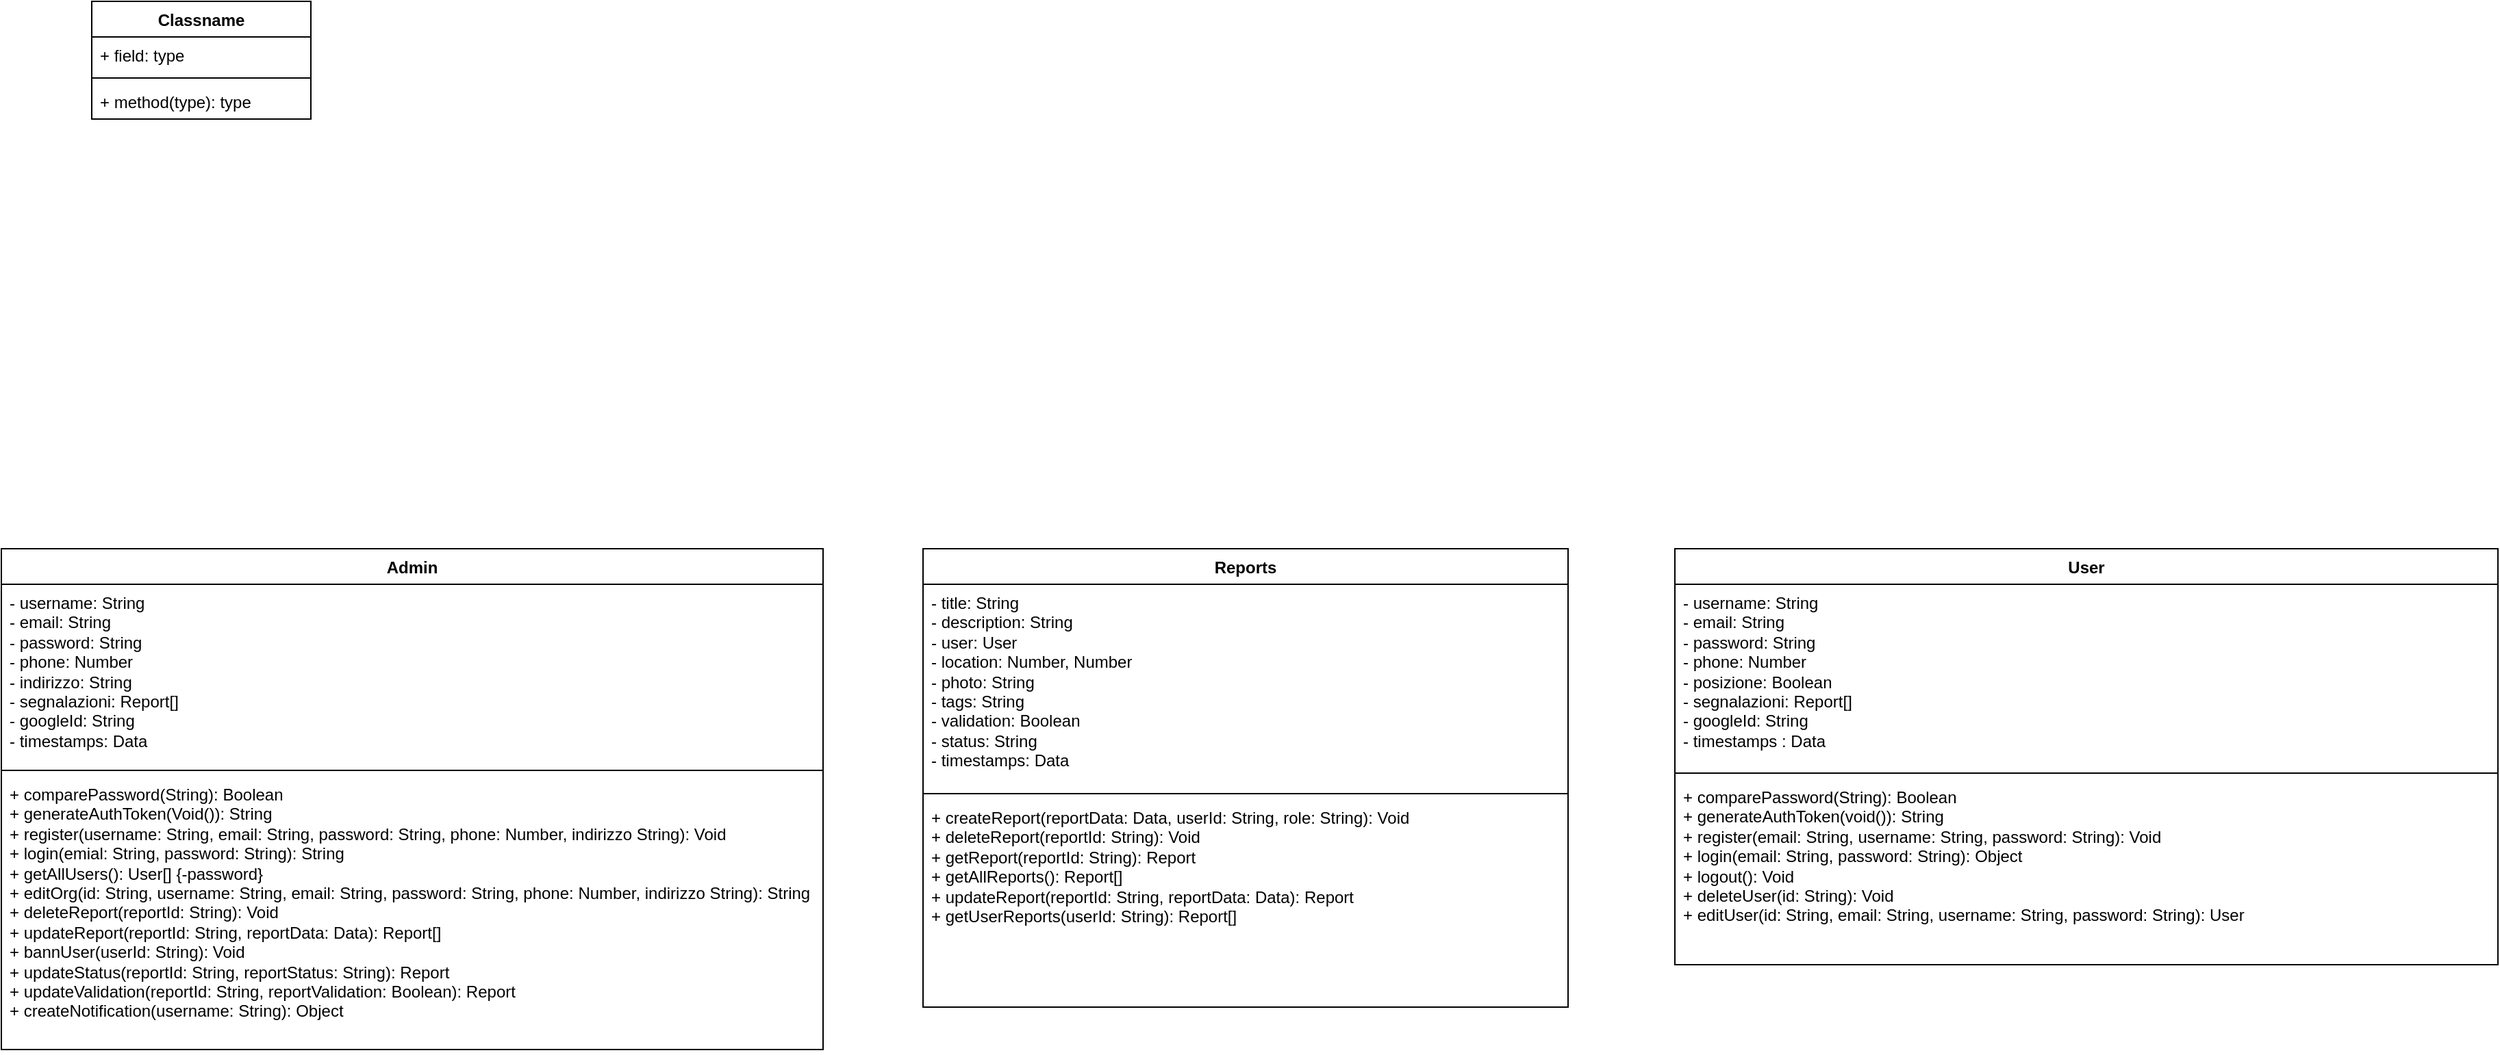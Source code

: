 <mxfile version="27.2.0">
  <diagram name="Pagina-1" id="D61wX9a7zAdGFQ_ZhTpW">
    <mxGraphModel dx="1065" dy="958" grid="0" gridSize="10" guides="1" tooltips="1" connect="1" arrows="1" fold="1" page="0" pageScale="1" pageWidth="827" pageHeight="1169" math="0" shadow="0">
      <root>
        <mxCell id="0" />
        <mxCell id="1" parent="0" />
        <mxCell id="V4XFyPgnutx3cwaMfU-Y-9" value="Reports" style="swimlane;fontStyle=1;align=center;verticalAlign=top;childLayout=stackLayout;horizontal=1;startSize=26;horizontalStack=0;resizeParent=1;resizeParentMax=0;resizeLast=0;collapsible=1;marginBottom=0;whiteSpace=wrap;html=1;" vertex="1" parent="1">
          <mxGeometry x="647" y="370" width="471" height="335" as="geometry" />
        </mxCell>
        <mxCell id="V4XFyPgnutx3cwaMfU-Y-10" value="- title: String&lt;div&gt;- description: String&lt;/div&gt;&lt;div&gt;- user: User&lt;/div&gt;&lt;div&gt;- location: Number, Number&lt;/div&gt;&lt;div&gt;- photo: String&lt;/div&gt;&lt;div&gt;- tags: String&lt;/div&gt;&lt;div&gt;- validation: Boolean&lt;/div&gt;&lt;div&gt;- status: String&lt;/div&gt;&lt;div&gt;- timestamps: Data&lt;/div&gt;" style="text;strokeColor=none;fillColor=none;align=left;verticalAlign=top;spacingLeft=4;spacingRight=4;overflow=hidden;rotatable=0;points=[[0,0.5],[1,0.5]];portConstraint=eastwest;whiteSpace=wrap;html=1;" vertex="1" parent="V4XFyPgnutx3cwaMfU-Y-9">
          <mxGeometry y="26" width="471" height="149" as="geometry" />
        </mxCell>
        <mxCell id="V4XFyPgnutx3cwaMfU-Y-11" value="" style="line;strokeWidth=1;fillColor=none;align=left;verticalAlign=middle;spacingTop=-1;spacingLeft=3;spacingRight=3;rotatable=0;labelPosition=right;points=[];portConstraint=eastwest;strokeColor=inherit;" vertex="1" parent="V4XFyPgnutx3cwaMfU-Y-9">
          <mxGeometry y="175" width="471" height="8" as="geometry" />
        </mxCell>
        <mxCell id="V4XFyPgnutx3cwaMfU-Y-12" value="+ createReport(reportData: Data, userId: String, role: String): Void&lt;div&gt;+ deleteReport(reportId: String): Void&lt;/div&gt;&lt;div&gt;+ getReport(reportId: String): Report&lt;/div&gt;&lt;div&gt;+ getAllReports(): Report[]&lt;/div&gt;&lt;div&gt;+ updateReport(reportId: String, reportData: Data): Report&lt;/div&gt;&lt;div&gt;+ getUserReports(userId: String): Report[]&lt;/div&gt;&lt;div&gt;&lt;br&gt;&lt;div&gt;&lt;br&gt;&lt;/div&gt;&lt;/div&gt;" style="text;strokeColor=none;fillColor=none;align=left;verticalAlign=top;spacingLeft=4;spacingRight=4;overflow=hidden;rotatable=0;points=[[0,0.5],[1,0.5]];portConstraint=eastwest;whiteSpace=wrap;html=1;" vertex="1" parent="V4XFyPgnutx3cwaMfU-Y-9">
          <mxGeometry y="183" width="471" height="152" as="geometry" />
        </mxCell>
        <mxCell id="V4XFyPgnutx3cwaMfU-Y-13" value="Classname" style="swimlane;fontStyle=1;align=center;verticalAlign=top;childLayout=stackLayout;horizontal=1;startSize=26;horizontalStack=0;resizeParent=1;resizeParentMax=0;resizeLast=0;collapsible=1;marginBottom=0;whiteSpace=wrap;html=1;" vertex="1" parent="1">
          <mxGeometry x="40" y="-30" width="160" height="86" as="geometry" />
        </mxCell>
        <mxCell id="V4XFyPgnutx3cwaMfU-Y-14" value="+ field: type" style="text;strokeColor=none;fillColor=none;align=left;verticalAlign=top;spacingLeft=4;spacingRight=4;overflow=hidden;rotatable=0;points=[[0,0.5],[1,0.5]];portConstraint=eastwest;whiteSpace=wrap;html=1;" vertex="1" parent="V4XFyPgnutx3cwaMfU-Y-13">
          <mxGeometry y="26" width="160" height="26" as="geometry" />
        </mxCell>
        <mxCell id="V4XFyPgnutx3cwaMfU-Y-15" value="" style="line;strokeWidth=1;fillColor=none;align=left;verticalAlign=middle;spacingTop=-1;spacingLeft=3;spacingRight=3;rotatable=0;labelPosition=right;points=[];portConstraint=eastwest;strokeColor=inherit;" vertex="1" parent="V4XFyPgnutx3cwaMfU-Y-13">
          <mxGeometry y="52" width="160" height="8" as="geometry" />
        </mxCell>
        <mxCell id="V4XFyPgnutx3cwaMfU-Y-16" value="+ method(type): type" style="text;strokeColor=none;fillColor=none;align=left;verticalAlign=top;spacingLeft=4;spacingRight=4;overflow=hidden;rotatable=0;points=[[0,0.5],[1,0.5]];portConstraint=eastwest;whiteSpace=wrap;html=1;" vertex="1" parent="V4XFyPgnutx3cwaMfU-Y-13">
          <mxGeometry y="60" width="160" height="26" as="geometry" />
        </mxCell>
        <mxCell id="V4XFyPgnutx3cwaMfU-Y-17" value="User" style="swimlane;fontStyle=1;align=center;verticalAlign=top;childLayout=stackLayout;horizontal=1;startSize=26;horizontalStack=0;resizeParent=1;resizeParentMax=0;resizeLast=0;collapsible=1;marginBottom=0;whiteSpace=wrap;html=1;" vertex="1" parent="1">
          <mxGeometry x="1196" y="370" width="601" height="304" as="geometry" />
        </mxCell>
        <mxCell id="V4XFyPgnutx3cwaMfU-Y-18" value="- username: String&lt;div&gt;- email: String&lt;/div&gt;&lt;div&gt;- password: String&lt;/div&gt;&lt;div&gt;- phone: Number&lt;/div&gt;&lt;div&gt;- posizione: Boolean&lt;/div&gt;&lt;div&gt;- segnalazioni: Report[]&lt;/div&gt;&lt;div&gt;- googleId: String&lt;/div&gt;&lt;div&gt;- timestamps : Data&lt;/div&gt;" style="text;strokeColor=none;fillColor=none;align=left;verticalAlign=top;spacingLeft=4;spacingRight=4;overflow=hidden;rotatable=0;points=[[0,0.5],[1,0.5]];portConstraint=eastwest;whiteSpace=wrap;html=1;" vertex="1" parent="V4XFyPgnutx3cwaMfU-Y-17">
          <mxGeometry y="26" width="601" height="134" as="geometry" />
        </mxCell>
        <mxCell id="V4XFyPgnutx3cwaMfU-Y-19" value="" style="line;strokeWidth=1;fillColor=none;align=left;verticalAlign=middle;spacingTop=-1;spacingLeft=3;spacingRight=3;rotatable=0;labelPosition=right;points=[];portConstraint=eastwest;strokeColor=inherit;" vertex="1" parent="V4XFyPgnutx3cwaMfU-Y-17">
          <mxGeometry y="160" width="601" height="8" as="geometry" />
        </mxCell>
        <mxCell id="V4XFyPgnutx3cwaMfU-Y-20" value="+ comparePassword(String): Boolean&lt;div&gt;+ generateAuthToken(void()): String&lt;/div&gt;&lt;div&gt;+ register(email: String, username: String, password: String): Void&lt;/div&gt;&lt;div&gt;+ login(email: String, password: String): Object&amp;nbsp;&lt;/div&gt;&lt;div&gt;+ logout(): Void&lt;/div&gt;&lt;div&gt;+ deleteUser(id: String): Void&lt;/div&gt;&lt;div&gt;+ editUser(id: String,&amp;nbsp;&lt;span style=&quot;background-color: transparent; color: light-dark(rgb(0, 0, 0), rgb(255, 255, 255));&quot;&gt;email: String, username: String, password: String): User&lt;/span&gt;&lt;/div&gt;" style="text;strokeColor=none;fillColor=none;align=left;verticalAlign=top;spacingLeft=4;spacingRight=4;overflow=hidden;rotatable=0;points=[[0,0.5],[1,0.5]];portConstraint=eastwest;whiteSpace=wrap;html=1;" vertex="1" parent="V4XFyPgnutx3cwaMfU-Y-17">
          <mxGeometry y="168" width="601" height="136" as="geometry" />
        </mxCell>
        <mxCell id="V4XFyPgnutx3cwaMfU-Y-21" value="Admin" style="swimlane;fontStyle=1;align=center;verticalAlign=top;childLayout=stackLayout;horizontal=1;startSize=26;horizontalStack=0;resizeParent=1;resizeParentMax=0;resizeLast=0;collapsible=1;marginBottom=0;whiteSpace=wrap;html=1;" vertex="1" parent="1">
          <mxGeometry x="-26" y="370" width="600" height="366" as="geometry" />
        </mxCell>
        <mxCell id="V4XFyPgnutx3cwaMfU-Y-22" value="- username: String&lt;div&gt;- email: String&lt;/div&gt;&lt;div&gt;- password: String&lt;/div&gt;&lt;div&gt;- phone: Number&lt;/div&gt;&lt;div&gt;- indirizzo: String&lt;/div&gt;&lt;div&gt;- segnalazioni: Report[]&lt;/div&gt;&lt;div&gt;- googleId: String&lt;/div&gt;&lt;div&gt;- timestamps: Data&lt;/div&gt;" style="text;strokeColor=none;fillColor=none;align=left;verticalAlign=top;spacingLeft=4;spacingRight=4;overflow=hidden;rotatable=0;points=[[0,0.5],[1,0.5]];portConstraint=eastwest;whiteSpace=wrap;html=1;" vertex="1" parent="V4XFyPgnutx3cwaMfU-Y-21">
          <mxGeometry y="26" width="600" height="132" as="geometry" />
        </mxCell>
        <mxCell id="V4XFyPgnutx3cwaMfU-Y-23" value="" style="line;strokeWidth=1;fillColor=none;align=left;verticalAlign=middle;spacingTop=-1;spacingLeft=3;spacingRight=3;rotatable=0;labelPosition=right;points=[];portConstraint=eastwest;strokeColor=inherit;" vertex="1" parent="V4XFyPgnutx3cwaMfU-Y-21">
          <mxGeometry y="158" width="600" height="8" as="geometry" />
        </mxCell>
        <mxCell id="V4XFyPgnutx3cwaMfU-Y-24" value="+ comparePassword(String): Boolean&lt;div&gt;+ generateAuthToken(Void()): String&lt;/div&gt;&lt;div&gt;+ register(username: String, email: String, password: String, phone: Number, indirizzo String):&amp;nbsp;Void&lt;/div&gt;&lt;div&gt;+ login(emial: String, password: String): String&lt;/div&gt;&lt;div&gt;+ getAllUsers(): User[] {-password}&lt;/div&gt;&lt;div&gt;+ editOrg(id: String, username: String, email: String, password: String, phone: Number, indirizzo String): String&lt;/div&gt;&lt;div&gt;+ deleteReport(reportId: String): Void&lt;/div&gt;&lt;div&gt;+ updateReport(reportId: String, reportData: Data): Report[]&lt;/div&gt;&lt;div&gt;+ bannUser(userId: String): Void&lt;/div&gt;&lt;div&gt;+ updateStatus(reportId: String, reportStatus: String): Report&lt;/div&gt;&lt;div&gt;+ updateValidation(reportId: String, reportValidation: Boolean): Report&lt;/div&gt;&lt;div&gt;+ createNotification(username: String): Object&lt;/div&gt;" style="text;strokeColor=none;fillColor=none;align=left;verticalAlign=top;spacingLeft=4;spacingRight=4;overflow=hidden;rotatable=0;points=[[0,0.5],[1,0.5]];portConstraint=eastwest;whiteSpace=wrap;html=1;" vertex="1" parent="V4XFyPgnutx3cwaMfU-Y-21">
          <mxGeometry y="166" width="600" height="200" as="geometry" />
        </mxCell>
      </root>
    </mxGraphModel>
  </diagram>
</mxfile>

